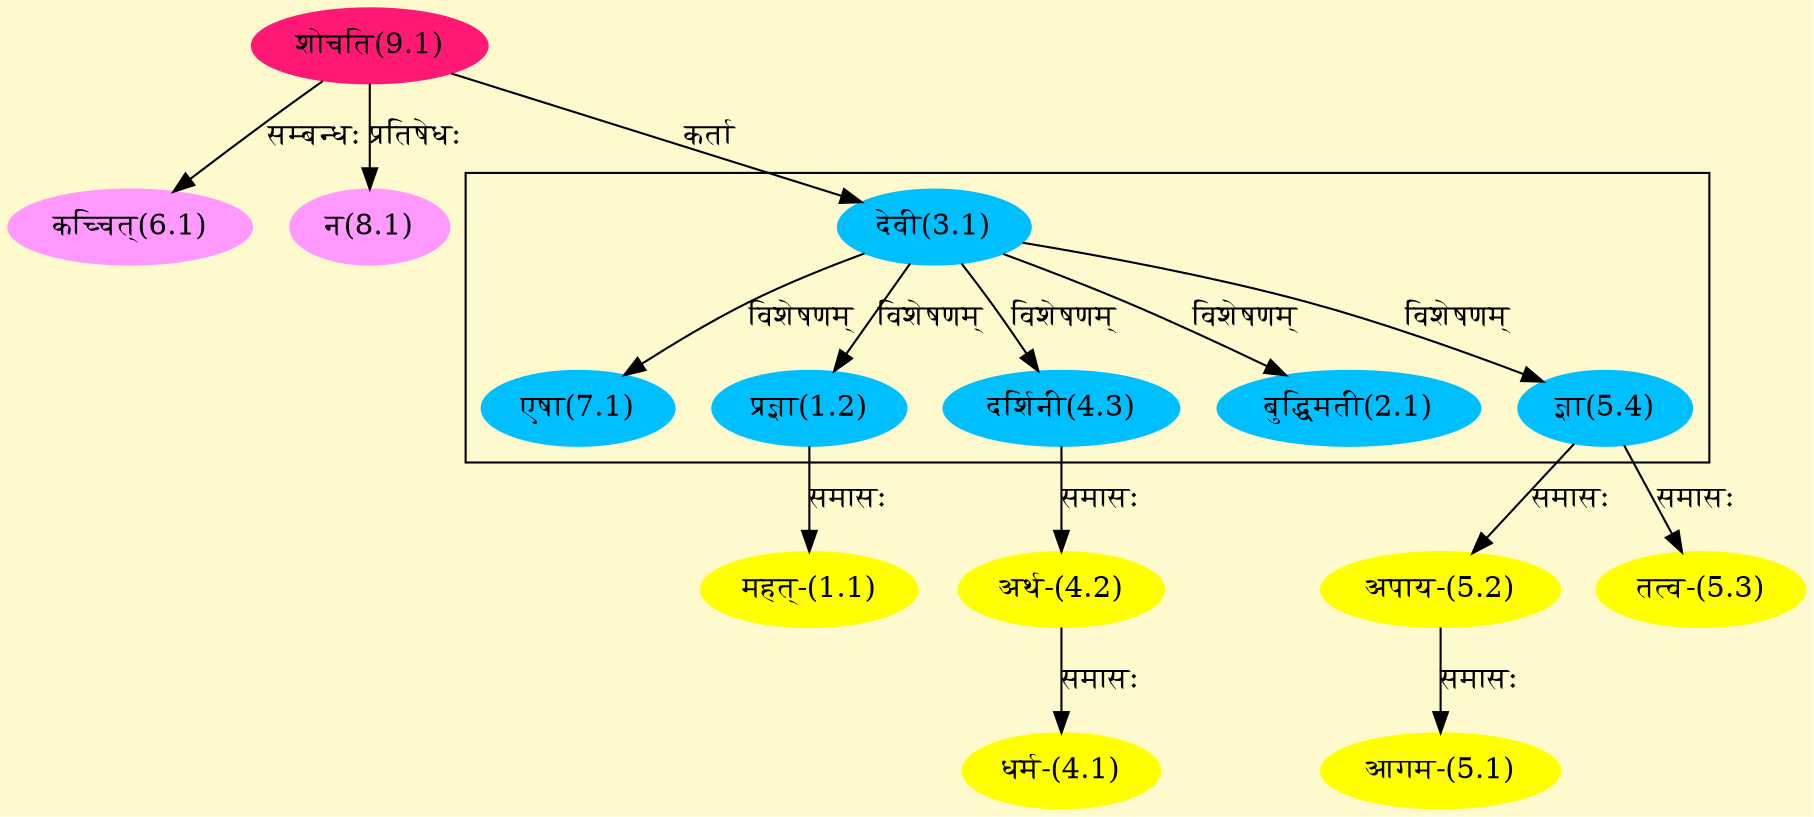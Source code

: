 digraph G{
rankdir=BT;
 compound=true;
 bgcolor="lemonchiffon1";

subgraph cluster_1{
Node1_2 [style=filled, color="#00BFFF" label = "प्रज्ञा(1.2)"]
Node3_1 [style=filled, color="#00BFFF" label = "देवी(3.1)"]
Node2_1 [style=filled, color="#00BFFF" label = "बुद्धिमती(2.1)"]
Node4_3 [style=filled, color="#00BFFF" label = "दर्शिनी(4.3)"]
Node5_4 [style=filled, color="#00BFFF" label = "ज्ञा(5.4)"]
Node7_1 [style=filled, color="#00BFFF" label = "एषा(7.1)"]

}
Node1_1 [style=filled, color="#FFFF00" label = "महत्-(1.1)"]
Node1_2 [style=filled, color="#00BFFF" label = "प्रज्ञा(1.2)"]
Node3_1 [style=filled, color="#00BFFF" label = "देवी(3.1)"]
Node9_1 [style=filled, color="#FF1975" label = "शोचति(9.1)"]
Node4_1 [style=filled, color="#FFFF00" label = "धर्म-(4.1)"]
Node4_2 [style=filled, color="#FFFF00" label = "अर्थ-(4.2)"]
Node4_3 [style=filled, color="#00BFFF" label = "दर्शिनी(4.3)"]
Node5_1 [style=filled, color="#FFFF00" label = "आगम-(5.1)"]
Node5_2 [style=filled, color="#FFFF00" label = "अपाय-(5.2)"]
Node5_4 [style=filled, color="#00BFFF" label = "ज्ञा(5.4)"]
Node5_3 [style=filled, color="#FFFF00" label = "तत्व-(5.3)"]
Node6_1 [style=filled, color="#FF99FF" label = "कच्चित्(6.1)"]
Node8_1 [style=filled, color="#FF99FF" label = "न(8.1)"]
/* Start of Relations section */

Node1_1 -> Node1_2 [  label="समासः"  dir="back" ]
Node1_2 -> Node3_1 [  label="विशेषणम्"  dir="back" ]
Node2_1 -> Node3_1 [  label="विशेषणम्"  dir="back" ]
Node3_1 -> Node9_1 [  label="कर्ता"  dir="back" ]
Node4_1 -> Node4_2 [  label="समासः"  dir="back" ]
Node4_2 -> Node4_3 [  label="समासः"  dir="back" ]
Node4_3 -> Node3_1 [  label="विशेषणम्"  dir="back" ]
Node5_1 -> Node5_2 [  label="समासः"  dir="back" ]
Node5_2 -> Node5_4 [  label="समासः"  dir="back" ]
Node5_3 -> Node5_4 [  label="समासः"  dir="back" ]
Node5_4 -> Node3_1 [  label="विशेषणम्"  dir="back" ]
Node6_1 -> Node9_1 [  label="सम्बन्धः"  dir="back" ]
Node7_1 -> Node3_1 [  label="विशेषणम्"  dir="back" ]
Node8_1 -> Node9_1 [  label="प्रतिषेधः"  dir="back" ]
}
